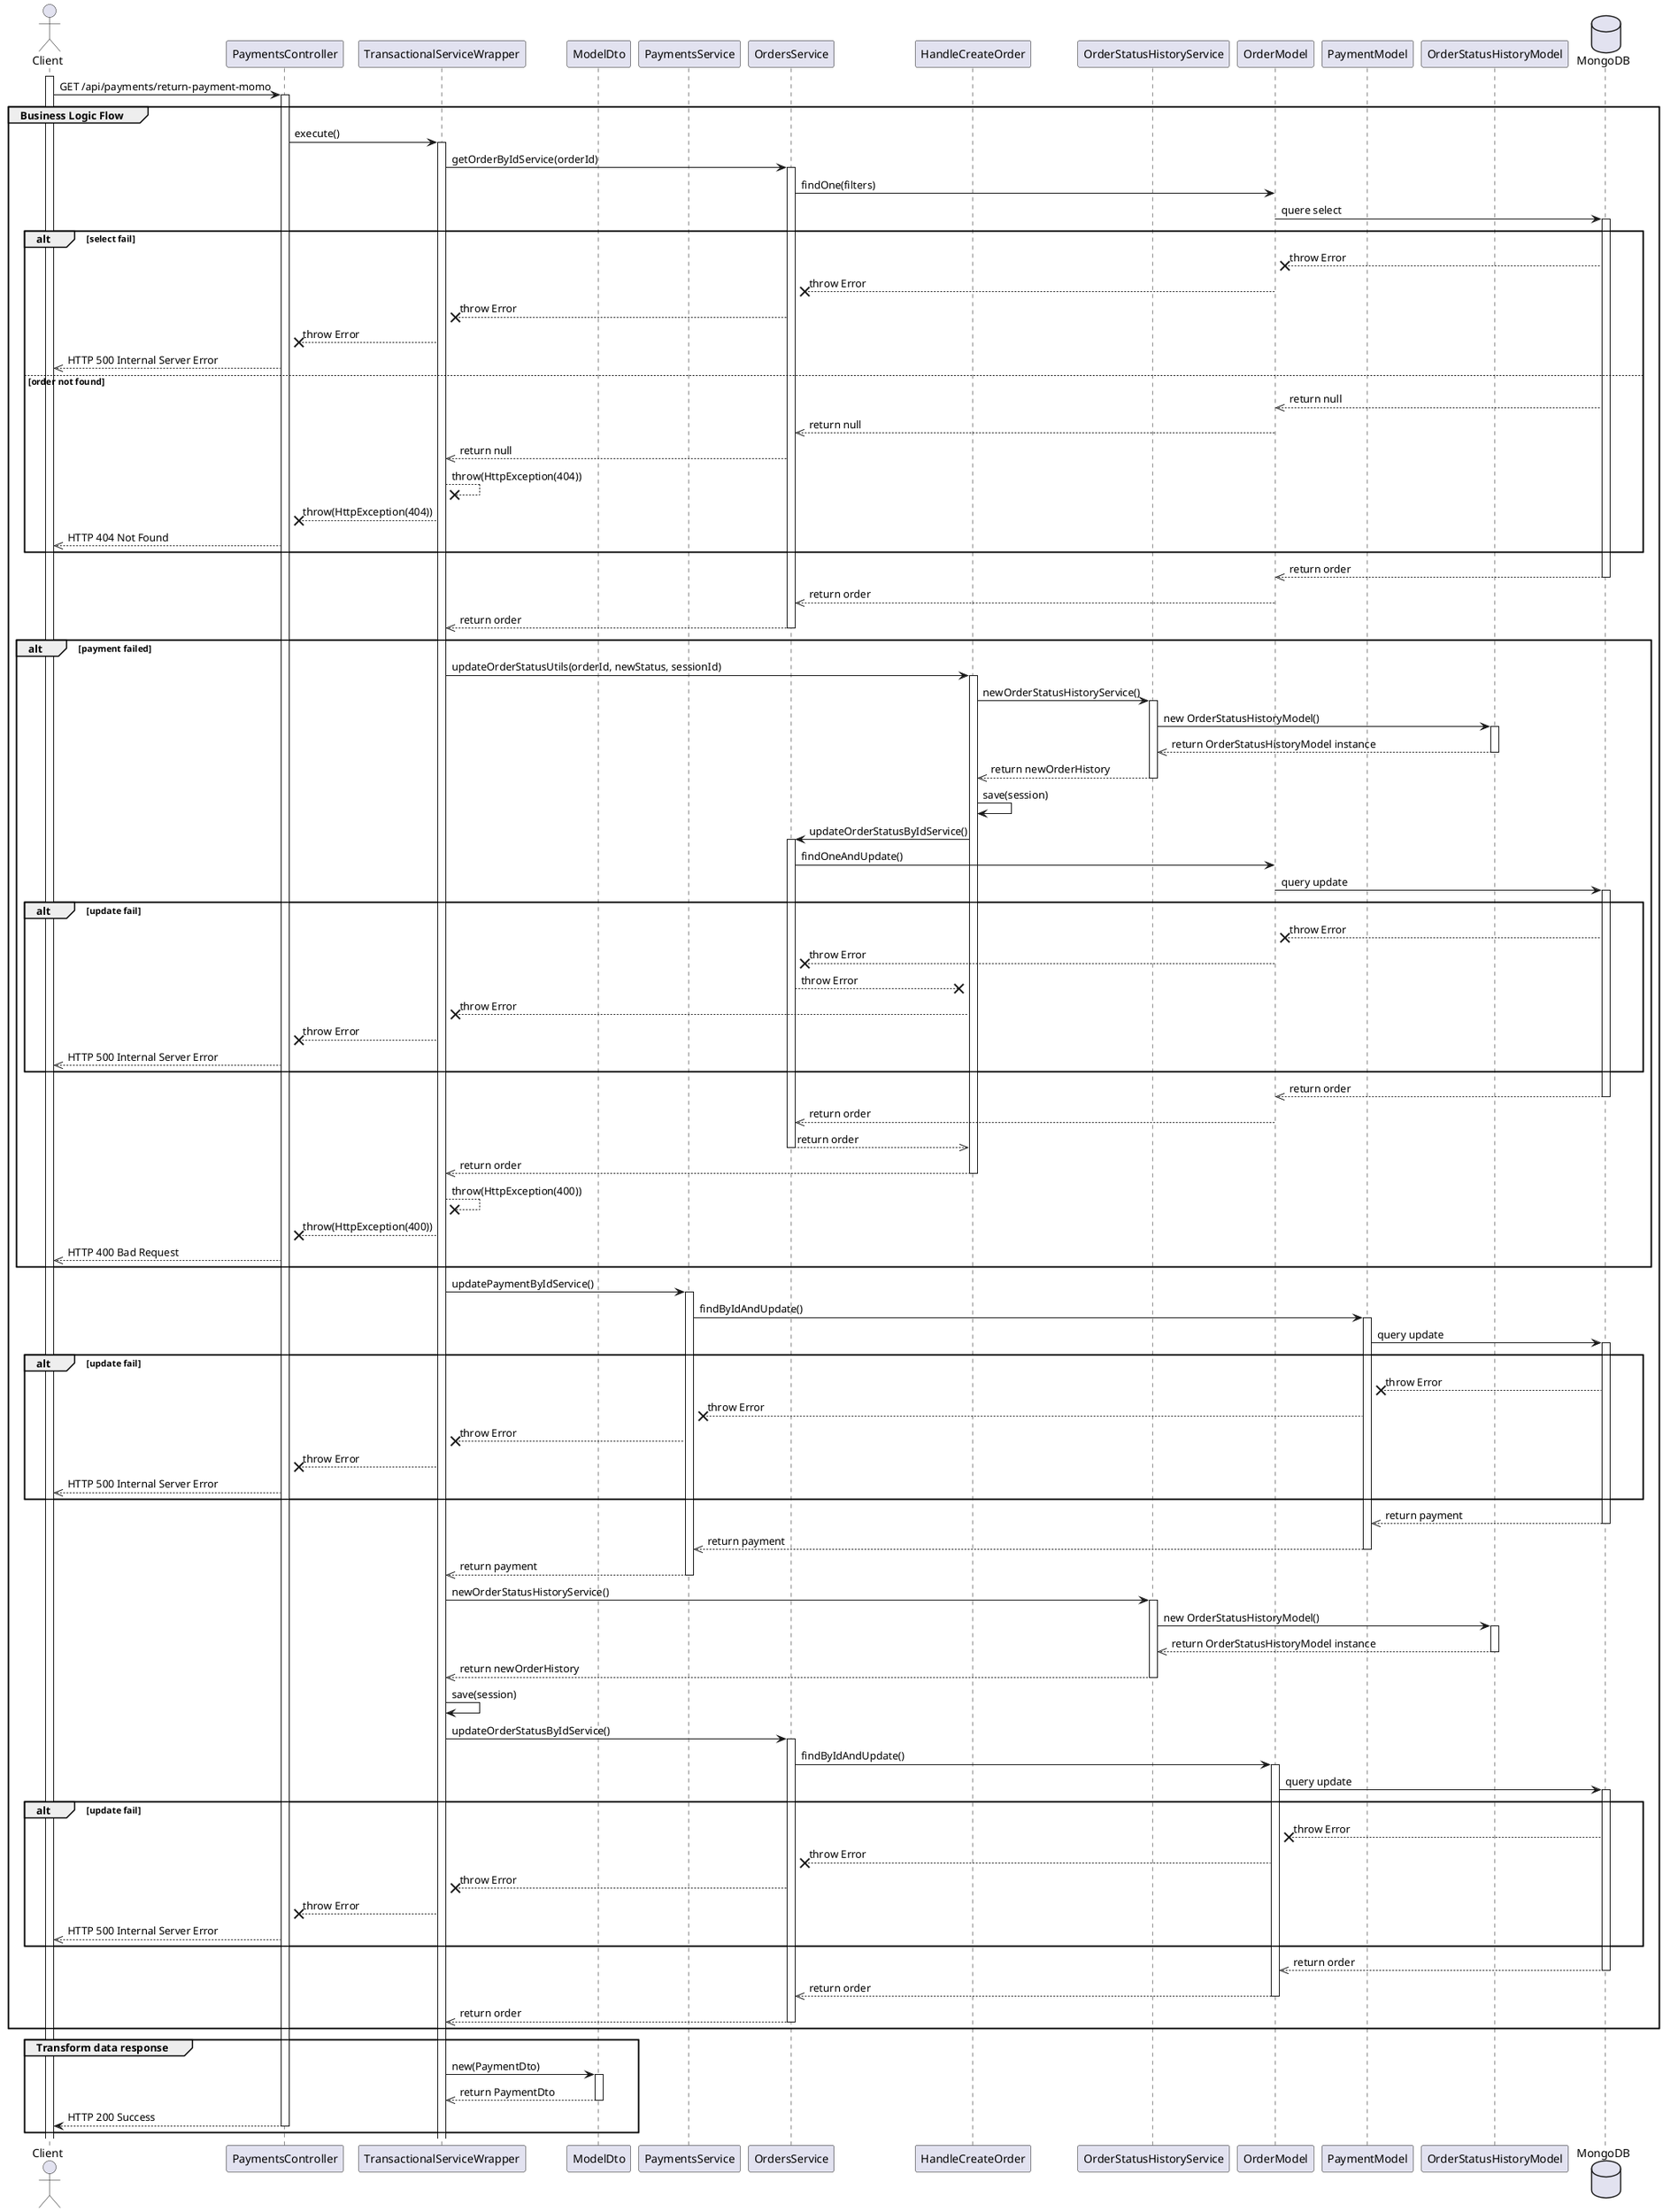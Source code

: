 @startuml Payment with momo

actor Client

participant PaymentsController
participant TransactionalServiceWrapper 
participant ModelDto
participant PaymentsService
participant OrdersService
participant HandleCreateOrder
participant OrderStatusHistoryService
participant OrderModel
participant PaymentModel
participant OrderStatusHistoryModel

database MongoDB

' Step 1
    activate Client
    Client -> PaymentsController: GET /api/payments/return-payment-momo
    activate PaymentsController

' step 2
group Business Logic Flow
    PaymentsController -> TransactionalServiceWrapper: execute()
    activate TransactionalServiceWrapper
    TransactionalServiceWrapper -> OrdersService: getOrderByIdService(orderId)
    activate OrdersService
    
    OrdersService -> OrderModel: findOne(filters)
    OrderModel -> MongoDB: quere select 
    activate MongoDB

    alt select fail 
        MongoDB --x OrderModel: throw Error
        OrderModel --x OrdersService: throw Error
        OrdersService --x TransactionalServiceWrapper: throw Error
        TransactionalServiceWrapper --x PaymentsController: throw Error
        PaymentsController -->> Client: HTTP 500 Internal Server Error
    else order not found
        MongoDB -->> OrderModel: return null
        OrderModel -->> OrdersService: return null
        OrdersService -->> TransactionalServiceWrapper: return null
        TransactionalServiceWrapper --x TransactionalServiceWrapper: throw(HttpException(404))
        TransactionalServiceWrapper --x PaymentsController: throw(HttpException(404))
        PaymentsController -->> Client: HTTP 404 Not Found
    end

    MongoDB -->> OrderModel: return order
    deactivate MongoDB
    OrderModel -->> OrdersService: return order
    deactivate OrderModel
    OrdersService -->> TransactionalServiceWrapper: return order
    deactivate OrdersService
    
    alt payment failed
        TransactionalServiceWrapper -> HandleCreateOrder: updateOrderStatusUtils(orderId, newStatus, sessionId)
        activate HandleCreateOrder
        HandleCreateOrder -> OrderStatusHistoryService: newOrderStatusHistoryService()
        activate OrderStatusHistoryService
        OrderStatusHistoryService -> OrderStatusHistoryModel: new OrderStatusHistoryModel()
        activate OrderStatusHistoryModel
        OrderStatusHistoryModel -->> OrderStatusHistoryService: return OrderStatusHistoryModel instance
        deactivate OrderStatusHistoryModel
        OrderStatusHistoryService -->> HandleCreateOrder: return newOrderHistory
        deactivate OrderStatusHistoryService
        HandleCreateOrder -> HandleCreateOrder: save(session)
        HandleCreateOrder -> OrdersService: updateOrderStatusByIdService()
        activate OrdersService
        OrdersService -> OrderModel: findOneAndUpdate()
        OrderModel -> MongoDB: query update
        activate MongoDB

        alt update fail
            MongoDB --x OrderModel: throw Error
            OrderModel --x OrdersService: throw Error
            OrdersService --x HandleCreateOrder: throw Error
            HandleCreateOrder --x TransactionalServiceWrapper: throw Error
            TransactionalServiceWrapper --x PaymentsController: throw Error
            PaymentsController -->> Client: HTTP 500 Internal Server Error
        end

        MongoDB -->> OrderModel: return order
        deactivate MongoDB
        OrderModel -->> OrdersService: return order
        deactivate OrderModel
        OrdersService -->> HandleCreateOrder: return order
        deactivate OrdersService
        HandleCreateOrder -->> TransactionalServiceWrapper: return order
        deactivate HandleCreateOrder
        TransactionalServiceWrapper --x TransactionalServiceWrapper: throw(HttpException(400))
        TransactionalServiceWrapper --x PaymentsController: throw(HttpException(400))
        PaymentsController -->> Client: HTTP 400 Bad Request
    end

    TransactionalServiceWrapper -> PaymentsService: updatePaymentByIdService()
    activate PaymentsService
    PaymentsService -> PaymentModel: findByIdAndUpdate()
    activate PaymentModel
    PaymentModel -> MongoDB: query update
    activate MongoDB

    alt update fail
        MongoDB --x PaymentModel: throw Error
        PaymentModel --x PaymentsService: throw Error
        PaymentsService --x TransactionalServiceWrapper: throw Error
        TransactionalServiceWrapper --x PaymentsController: throw Error
        PaymentsController -->> Client: HTTP 500 Internal Server Error
    end

    MongoDB -->> PaymentModel: return payment
    deactivate MongoDB
    PaymentModel -->> PaymentsService: return payment
    deactivate PaymentModel
    PaymentsService -->> TransactionalServiceWrapper: return payment
    deactivate PaymentsService
    TransactionalServiceWrapper -> OrderStatusHistoryService: newOrderStatusHistoryService()
    activate OrderStatusHistoryService
    OrderStatusHistoryService -> OrderStatusHistoryModel: new OrderStatusHistoryModel()
    activate OrderStatusHistoryModel
    OrderStatusHistoryModel -->> OrderStatusHistoryService: return OrderStatusHistoryModel instance
    deactivate OrderStatusHistoryModel
    OrderStatusHistoryService -->> TransactionalServiceWrapper: return newOrderHistory
    deactivate OrderStatusHistoryService
    TransactionalServiceWrapper -> TransactionalServiceWrapper: save(session)
    TransactionalServiceWrapper -> OrdersService: updateOrderStatusByIdService()
    activate OrdersService
    OrdersService -> OrderModel: findByIdAndUpdate()
    activate OrderModel
    OrderModel -> MongoDB: query update
    activate MongoDB

    alt update fail
        MongoDB --x OrderModel: throw Error
        OrderModel --x OrdersService: throw Error
        OrdersService --x TransactionalServiceWrapper: throw Error
        TransactionalServiceWrapper --x PaymentsController: throw Error
        PaymentsController -->> Client: HTTP 500 Internal Server Error
    end

    MongoDB -->> OrderModel: return order
    deactivate MongoDB
    OrderModel -->> OrdersService: return order
    deactivate OrderModel
    OrdersService -->> TransactionalServiceWrapper: return order
    deactivate OrdersService

end

group Transform data response
    TransactionalServiceWrapper -> ModelDto: new(PaymentDto)
    activate ModelDto
    ModelDto -->> TransactionalServiceWrapper: return PaymentDto
    deactivate ModelDto
PaymentsController --> Client: HTTP 200 Success
deactivate PaymentsController
end



@enduml